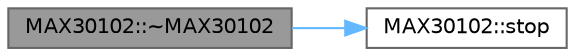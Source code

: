 digraph "MAX30102::~MAX30102"
{
 // LATEX_PDF_SIZE
  bgcolor="transparent";
  edge [fontname=Helvetica,fontsize=10,labelfontname=Helvetica,labelfontsize=10];
  node [fontname=Helvetica,fontsize=10,shape=box,height=0.2,width=0.4];
  rankdir="LR";
  Node1 [id="Node000001",label="MAX30102::~MAX30102",height=0.2,width=0.4,color="gray40", fillcolor="grey60", style="filled", fontcolor="black",tooltip="Construct a new MAX30102::MAX30102 object."];
  Node1 -> Node2 [id="edge1_Node000001_Node000002",color="steelblue1",style="solid",tooltip=" "];
  Node2 [id="Node000002",label="MAX30102::stop",height=0.2,width=0.4,color="grey40", fillcolor="white", style="filled",URL="$classMAX30102.html#a9f8e9a4d56da2407fed721db9ee2d017",tooltip=" "];
}
